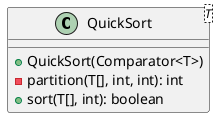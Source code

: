 @startuml

    class QuickSort<T> {
        +QuickSort(Comparator<T>)
        -partition(T[], int, int): int
        +sort(T[], int): boolean
    }

@enduml
